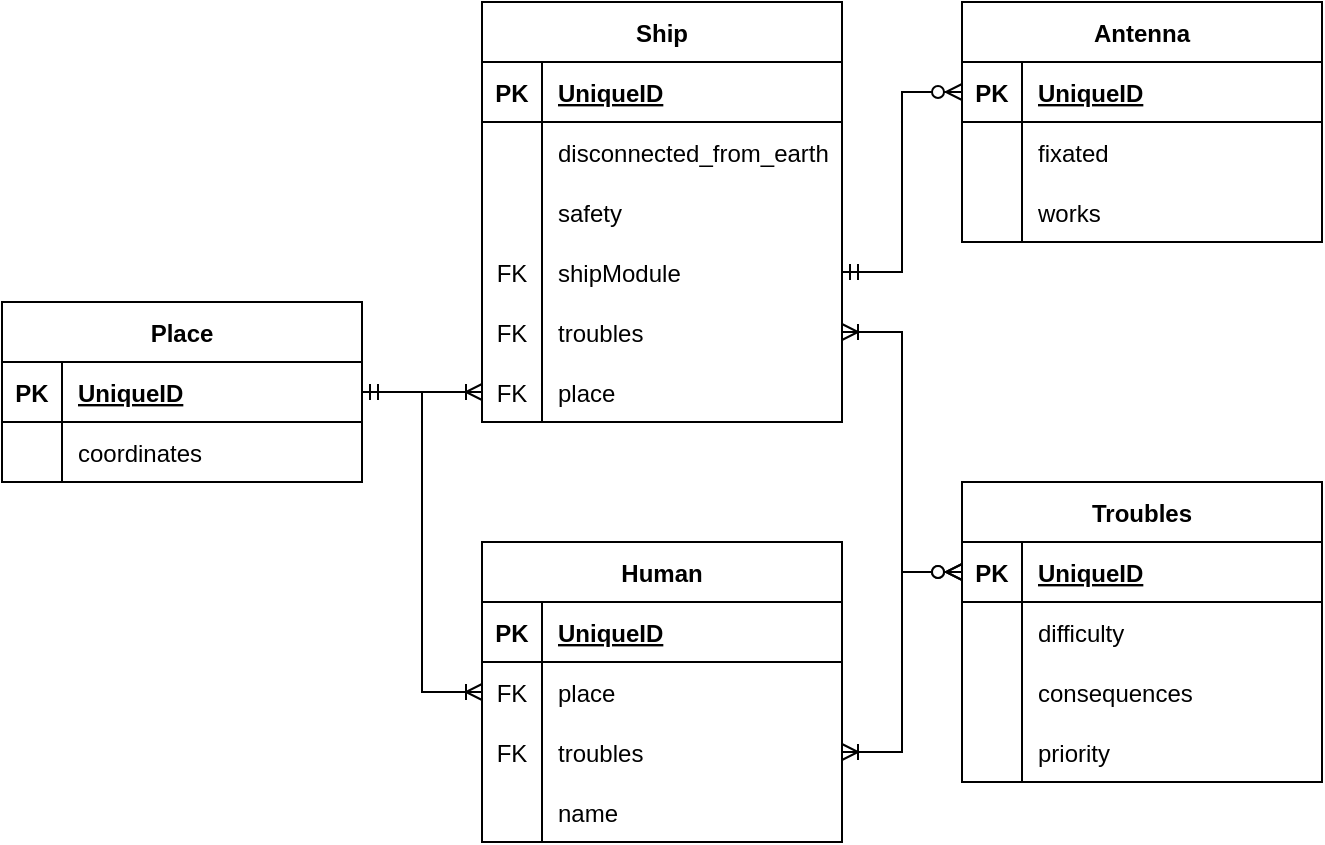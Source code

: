 <mxfile version="20.8.20" type="github">
  <diagram name="Page-1" id="JypgoLp4C-P_b7GqsAr2">
    <mxGraphModel dx="1502" dy="733" grid="1" gridSize="10" guides="1" tooltips="1" connect="1" arrows="1" fold="1" page="1" pageScale="1" pageWidth="850" pageHeight="1100" math="0" shadow="0">
      <root>
        <mxCell id="0" />
        <mxCell id="1" parent="0" />
        <mxCell id="T6KGZWdwxFa4N3fPn_pH-1" value="Ship" style="shape=table;startSize=30;container=1;collapsible=1;childLayout=tableLayout;fixedRows=1;rowLines=0;fontStyle=1;align=center;resizeLast=1;" parent="1" vertex="1">
          <mxGeometry x="250" y="10" width="180" height="210" as="geometry" />
        </mxCell>
        <mxCell id="T6KGZWdwxFa4N3fPn_pH-2" value="" style="shape=tableRow;horizontal=0;startSize=0;swimlaneHead=0;swimlaneBody=0;fillColor=none;collapsible=0;dropTarget=0;points=[[0,0.5],[1,0.5]];portConstraint=eastwest;top=0;left=0;right=0;bottom=1;" parent="T6KGZWdwxFa4N3fPn_pH-1" vertex="1">
          <mxGeometry y="30" width="180" height="30" as="geometry" />
        </mxCell>
        <mxCell id="T6KGZWdwxFa4N3fPn_pH-3" value="PK" style="shape=partialRectangle;connectable=0;fillColor=none;top=0;left=0;bottom=0;right=0;fontStyle=1;overflow=hidden;" parent="T6KGZWdwxFa4N3fPn_pH-2" vertex="1">
          <mxGeometry width="30" height="30" as="geometry">
            <mxRectangle width="30" height="30" as="alternateBounds" />
          </mxGeometry>
        </mxCell>
        <mxCell id="T6KGZWdwxFa4N3fPn_pH-4" value="UniqueID" style="shape=partialRectangle;connectable=0;fillColor=none;top=0;left=0;bottom=0;right=0;align=left;spacingLeft=6;fontStyle=5;overflow=hidden;" parent="T6KGZWdwxFa4N3fPn_pH-2" vertex="1">
          <mxGeometry x="30" width="150" height="30" as="geometry">
            <mxRectangle width="150" height="30" as="alternateBounds" />
          </mxGeometry>
        </mxCell>
        <mxCell id="T6KGZWdwxFa4N3fPn_pH-5" value="" style="shape=tableRow;horizontal=0;startSize=0;swimlaneHead=0;swimlaneBody=0;fillColor=none;collapsible=0;dropTarget=0;points=[[0,0.5],[1,0.5]];portConstraint=eastwest;top=0;left=0;right=0;bottom=0;" parent="T6KGZWdwxFa4N3fPn_pH-1" vertex="1">
          <mxGeometry y="60" width="180" height="30" as="geometry" />
        </mxCell>
        <mxCell id="T6KGZWdwxFa4N3fPn_pH-6" value="" style="shape=partialRectangle;connectable=0;fillColor=none;top=0;left=0;bottom=0;right=0;editable=1;overflow=hidden;" parent="T6KGZWdwxFa4N3fPn_pH-5" vertex="1">
          <mxGeometry width="30" height="30" as="geometry">
            <mxRectangle width="30" height="30" as="alternateBounds" />
          </mxGeometry>
        </mxCell>
        <mxCell id="T6KGZWdwxFa4N3fPn_pH-7" value="disconnected_from_earth" style="shape=partialRectangle;connectable=0;fillColor=none;top=0;left=0;bottom=0;right=0;align=left;spacingLeft=6;overflow=hidden;" parent="T6KGZWdwxFa4N3fPn_pH-5" vertex="1">
          <mxGeometry x="30" width="150" height="30" as="geometry">
            <mxRectangle width="150" height="30" as="alternateBounds" />
          </mxGeometry>
        </mxCell>
        <mxCell id="T6KGZWdwxFa4N3fPn_pH-8" value="" style="shape=tableRow;horizontal=0;startSize=0;swimlaneHead=0;swimlaneBody=0;fillColor=none;collapsible=0;dropTarget=0;points=[[0,0.5],[1,0.5]];portConstraint=eastwest;top=0;left=0;right=0;bottom=0;" parent="T6KGZWdwxFa4N3fPn_pH-1" vertex="1">
          <mxGeometry y="90" width="180" height="30" as="geometry" />
        </mxCell>
        <mxCell id="T6KGZWdwxFa4N3fPn_pH-9" value="" style="shape=partialRectangle;connectable=0;fillColor=none;top=0;left=0;bottom=0;right=0;editable=1;overflow=hidden;" parent="T6KGZWdwxFa4N3fPn_pH-8" vertex="1">
          <mxGeometry width="30" height="30" as="geometry">
            <mxRectangle width="30" height="30" as="alternateBounds" />
          </mxGeometry>
        </mxCell>
        <mxCell id="T6KGZWdwxFa4N3fPn_pH-10" value="safety" style="shape=partialRectangle;connectable=0;fillColor=none;top=0;left=0;bottom=0;right=0;align=left;spacingLeft=6;overflow=hidden;" parent="T6KGZWdwxFa4N3fPn_pH-8" vertex="1">
          <mxGeometry x="30" width="150" height="30" as="geometry">
            <mxRectangle width="150" height="30" as="alternateBounds" />
          </mxGeometry>
        </mxCell>
        <mxCell id="T6KGZWdwxFa4N3fPn_pH-11" value="" style="shape=tableRow;horizontal=0;startSize=0;swimlaneHead=0;swimlaneBody=0;fillColor=none;collapsible=0;dropTarget=0;points=[[0,0.5],[1,0.5]];portConstraint=eastwest;top=0;left=0;right=0;bottom=0;" parent="T6KGZWdwxFa4N3fPn_pH-1" vertex="1">
          <mxGeometry y="120" width="180" height="30" as="geometry" />
        </mxCell>
        <mxCell id="T6KGZWdwxFa4N3fPn_pH-12" value="FK" style="shape=partialRectangle;connectable=0;fillColor=none;top=0;left=0;bottom=0;right=0;editable=1;overflow=hidden;" parent="T6KGZWdwxFa4N3fPn_pH-11" vertex="1">
          <mxGeometry width="30" height="30" as="geometry">
            <mxRectangle width="30" height="30" as="alternateBounds" />
          </mxGeometry>
        </mxCell>
        <mxCell id="T6KGZWdwxFa4N3fPn_pH-13" value="shipModule" style="shape=partialRectangle;connectable=0;fillColor=none;top=0;left=0;bottom=0;right=0;align=left;spacingLeft=6;overflow=hidden;" parent="T6KGZWdwxFa4N3fPn_pH-11" vertex="1">
          <mxGeometry x="30" width="150" height="30" as="geometry">
            <mxRectangle width="150" height="30" as="alternateBounds" />
          </mxGeometry>
        </mxCell>
        <mxCell id="T6KGZWdwxFa4N3fPn_pH-63" style="shape=tableRow;horizontal=0;startSize=0;swimlaneHead=0;swimlaneBody=0;fillColor=none;collapsible=0;dropTarget=0;points=[[0,0.5],[1,0.5]];portConstraint=eastwest;top=0;left=0;right=0;bottom=0;" parent="T6KGZWdwxFa4N3fPn_pH-1" vertex="1">
          <mxGeometry y="150" width="180" height="30" as="geometry" />
        </mxCell>
        <mxCell id="T6KGZWdwxFa4N3fPn_pH-64" value="FK" style="shape=partialRectangle;connectable=0;fillColor=none;top=0;left=0;bottom=0;right=0;editable=1;overflow=hidden;" parent="T6KGZWdwxFa4N3fPn_pH-63" vertex="1">
          <mxGeometry width="30" height="30" as="geometry">
            <mxRectangle width="30" height="30" as="alternateBounds" />
          </mxGeometry>
        </mxCell>
        <mxCell id="T6KGZWdwxFa4N3fPn_pH-65" value="troubles" style="shape=partialRectangle;connectable=0;fillColor=none;top=0;left=0;bottom=0;right=0;align=left;spacingLeft=6;overflow=hidden;" parent="T6KGZWdwxFa4N3fPn_pH-63" vertex="1">
          <mxGeometry x="30" width="150" height="30" as="geometry">
            <mxRectangle width="150" height="30" as="alternateBounds" />
          </mxGeometry>
        </mxCell>
        <mxCell id="T6KGZWdwxFa4N3fPn_pH-60" style="shape=tableRow;horizontal=0;startSize=0;swimlaneHead=0;swimlaneBody=0;fillColor=none;collapsible=0;dropTarget=0;points=[[0,0.5],[1,0.5]];portConstraint=eastwest;top=0;left=0;right=0;bottom=0;" parent="T6KGZWdwxFa4N3fPn_pH-1" vertex="1">
          <mxGeometry y="180" width="180" height="30" as="geometry" />
        </mxCell>
        <mxCell id="T6KGZWdwxFa4N3fPn_pH-61" value="FK" style="shape=partialRectangle;connectable=0;fillColor=none;top=0;left=0;bottom=0;right=0;editable=1;overflow=hidden;" parent="T6KGZWdwxFa4N3fPn_pH-60" vertex="1">
          <mxGeometry width="30" height="30" as="geometry">
            <mxRectangle width="30" height="30" as="alternateBounds" />
          </mxGeometry>
        </mxCell>
        <mxCell id="T6KGZWdwxFa4N3fPn_pH-62" value="place" style="shape=partialRectangle;connectable=0;fillColor=none;top=0;left=0;bottom=0;right=0;align=left;spacingLeft=6;overflow=hidden;" parent="T6KGZWdwxFa4N3fPn_pH-60" vertex="1">
          <mxGeometry x="30" width="150" height="30" as="geometry">
            <mxRectangle width="150" height="30" as="alternateBounds" />
          </mxGeometry>
        </mxCell>
        <mxCell id="T6KGZWdwxFa4N3fPn_pH-14" value="Place" style="shape=table;startSize=30;container=1;collapsible=1;childLayout=tableLayout;fixedRows=1;rowLines=0;fontStyle=1;align=center;resizeLast=1;" parent="1" vertex="1">
          <mxGeometry x="10" y="160" width="180" height="90" as="geometry" />
        </mxCell>
        <mxCell id="T6KGZWdwxFa4N3fPn_pH-15" value="" style="shape=tableRow;horizontal=0;startSize=0;swimlaneHead=0;swimlaneBody=0;fillColor=none;collapsible=0;dropTarget=0;points=[[0,0.5],[1,0.5]];portConstraint=eastwest;top=0;left=0;right=0;bottom=1;" parent="T6KGZWdwxFa4N3fPn_pH-14" vertex="1">
          <mxGeometry y="30" width="180" height="30" as="geometry" />
        </mxCell>
        <mxCell id="T6KGZWdwxFa4N3fPn_pH-16" value="PK" style="shape=partialRectangle;connectable=0;fillColor=none;top=0;left=0;bottom=0;right=0;fontStyle=1;overflow=hidden;" parent="T6KGZWdwxFa4N3fPn_pH-15" vertex="1">
          <mxGeometry width="30" height="30" as="geometry">
            <mxRectangle width="30" height="30" as="alternateBounds" />
          </mxGeometry>
        </mxCell>
        <mxCell id="T6KGZWdwxFa4N3fPn_pH-17" value="UniqueID" style="shape=partialRectangle;connectable=0;fillColor=none;top=0;left=0;bottom=0;right=0;align=left;spacingLeft=6;fontStyle=5;overflow=hidden;" parent="T6KGZWdwxFa4N3fPn_pH-15" vertex="1">
          <mxGeometry x="30" width="150" height="30" as="geometry">
            <mxRectangle width="150" height="30" as="alternateBounds" />
          </mxGeometry>
        </mxCell>
        <mxCell id="T6KGZWdwxFa4N3fPn_pH-18" value="" style="shape=tableRow;horizontal=0;startSize=0;swimlaneHead=0;swimlaneBody=0;fillColor=none;collapsible=0;dropTarget=0;points=[[0,0.5],[1,0.5]];portConstraint=eastwest;top=0;left=0;right=0;bottom=0;" parent="T6KGZWdwxFa4N3fPn_pH-14" vertex="1">
          <mxGeometry y="60" width="180" height="30" as="geometry" />
        </mxCell>
        <mxCell id="T6KGZWdwxFa4N3fPn_pH-19" value="" style="shape=partialRectangle;connectable=0;fillColor=none;top=0;left=0;bottom=0;right=0;editable=1;overflow=hidden;" parent="T6KGZWdwxFa4N3fPn_pH-18" vertex="1">
          <mxGeometry width="30" height="30" as="geometry">
            <mxRectangle width="30" height="30" as="alternateBounds" />
          </mxGeometry>
        </mxCell>
        <mxCell id="T6KGZWdwxFa4N3fPn_pH-20" value="coordinates" style="shape=partialRectangle;connectable=0;fillColor=none;top=0;left=0;bottom=0;right=0;align=left;spacingLeft=6;overflow=hidden;" parent="T6KGZWdwxFa4N3fPn_pH-18" vertex="1">
          <mxGeometry x="30" width="150" height="30" as="geometry">
            <mxRectangle width="150" height="30" as="alternateBounds" />
          </mxGeometry>
        </mxCell>
        <mxCell id="T6KGZWdwxFa4N3fPn_pH-27" value="Human" style="shape=table;startSize=30;container=1;collapsible=1;childLayout=tableLayout;fixedRows=1;rowLines=0;fontStyle=1;align=center;resizeLast=1;" parent="1" vertex="1">
          <mxGeometry x="250" y="280" width="180" height="150" as="geometry" />
        </mxCell>
        <mxCell id="T6KGZWdwxFa4N3fPn_pH-28" value="" style="shape=tableRow;horizontal=0;startSize=0;swimlaneHead=0;swimlaneBody=0;fillColor=none;collapsible=0;dropTarget=0;points=[[0,0.5],[1,0.5]];portConstraint=eastwest;top=0;left=0;right=0;bottom=1;" parent="T6KGZWdwxFa4N3fPn_pH-27" vertex="1">
          <mxGeometry y="30" width="180" height="30" as="geometry" />
        </mxCell>
        <mxCell id="T6KGZWdwxFa4N3fPn_pH-29" value="PK" style="shape=partialRectangle;connectable=0;fillColor=none;top=0;left=0;bottom=0;right=0;fontStyle=1;overflow=hidden;" parent="T6KGZWdwxFa4N3fPn_pH-28" vertex="1">
          <mxGeometry width="30" height="30" as="geometry">
            <mxRectangle width="30" height="30" as="alternateBounds" />
          </mxGeometry>
        </mxCell>
        <mxCell id="T6KGZWdwxFa4N3fPn_pH-30" value="UniqueID" style="shape=partialRectangle;connectable=0;fillColor=none;top=0;left=0;bottom=0;right=0;align=left;spacingLeft=6;fontStyle=5;overflow=hidden;" parent="T6KGZWdwxFa4N3fPn_pH-28" vertex="1">
          <mxGeometry x="30" width="150" height="30" as="geometry">
            <mxRectangle width="150" height="30" as="alternateBounds" />
          </mxGeometry>
        </mxCell>
        <mxCell id="T6KGZWdwxFa4N3fPn_pH-31" value="" style="shape=tableRow;horizontal=0;startSize=0;swimlaneHead=0;swimlaneBody=0;fillColor=none;collapsible=0;dropTarget=0;points=[[0,0.5],[1,0.5]];portConstraint=eastwest;top=0;left=0;right=0;bottom=0;" parent="T6KGZWdwxFa4N3fPn_pH-27" vertex="1">
          <mxGeometry y="60" width="180" height="30" as="geometry" />
        </mxCell>
        <mxCell id="T6KGZWdwxFa4N3fPn_pH-32" value="FK" style="shape=partialRectangle;connectable=0;fillColor=none;top=0;left=0;bottom=0;right=0;editable=1;overflow=hidden;" parent="T6KGZWdwxFa4N3fPn_pH-31" vertex="1">
          <mxGeometry width="30" height="30" as="geometry">
            <mxRectangle width="30" height="30" as="alternateBounds" />
          </mxGeometry>
        </mxCell>
        <mxCell id="T6KGZWdwxFa4N3fPn_pH-33" value="place" style="shape=partialRectangle;connectable=0;fillColor=none;top=0;left=0;bottom=0;right=0;align=left;spacingLeft=6;overflow=hidden;" parent="T6KGZWdwxFa4N3fPn_pH-31" vertex="1">
          <mxGeometry x="30" width="150" height="30" as="geometry">
            <mxRectangle width="150" height="30" as="alternateBounds" />
          </mxGeometry>
        </mxCell>
        <mxCell id="T6KGZWdwxFa4N3fPn_pH-34" value="" style="shape=tableRow;horizontal=0;startSize=0;swimlaneHead=0;swimlaneBody=0;fillColor=none;collapsible=0;dropTarget=0;points=[[0,0.5],[1,0.5]];portConstraint=eastwest;top=0;left=0;right=0;bottom=0;" parent="T6KGZWdwxFa4N3fPn_pH-27" vertex="1">
          <mxGeometry y="90" width="180" height="30" as="geometry" />
        </mxCell>
        <mxCell id="T6KGZWdwxFa4N3fPn_pH-35" value="FK" style="shape=partialRectangle;connectable=0;fillColor=none;top=0;left=0;bottom=0;right=0;editable=1;overflow=hidden;" parent="T6KGZWdwxFa4N3fPn_pH-34" vertex="1">
          <mxGeometry width="30" height="30" as="geometry">
            <mxRectangle width="30" height="30" as="alternateBounds" />
          </mxGeometry>
        </mxCell>
        <mxCell id="T6KGZWdwxFa4N3fPn_pH-36" value="troubles" style="shape=partialRectangle;connectable=0;fillColor=none;top=0;left=0;bottom=0;right=0;align=left;spacingLeft=6;overflow=hidden;" parent="T6KGZWdwxFa4N3fPn_pH-34" vertex="1">
          <mxGeometry x="30" width="150" height="30" as="geometry">
            <mxRectangle width="150" height="30" as="alternateBounds" />
          </mxGeometry>
        </mxCell>
        <mxCell id="T6KGZWdwxFa4N3fPn_pH-37" value="" style="shape=tableRow;horizontal=0;startSize=0;swimlaneHead=0;swimlaneBody=0;fillColor=none;collapsible=0;dropTarget=0;points=[[0,0.5],[1,0.5]];portConstraint=eastwest;top=0;left=0;right=0;bottom=0;" parent="T6KGZWdwxFa4N3fPn_pH-27" vertex="1">
          <mxGeometry y="120" width="180" height="30" as="geometry" />
        </mxCell>
        <mxCell id="T6KGZWdwxFa4N3fPn_pH-38" value="" style="shape=partialRectangle;connectable=0;fillColor=none;top=0;left=0;bottom=0;right=0;editable=1;overflow=hidden;" parent="T6KGZWdwxFa4N3fPn_pH-37" vertex="1">
          <mxGeometry width="30" height="30" as="geometry">
            <mxRectangle width="30" height="30" as="alternateBounds" />
          </mxGeometry>
        </mxCell>
        <mxCell id="T6KGZWdwxFa4N3fPn_pH-39" value="name" style="shape=partialRectangle;connectable=0;fillColor=none;top=0;left=0;bottom=0;right=0;align=left;spacingLeft=6;overflow=hidden;" parent="T6KGZWdwxFa4N3fPn_pH-37" vertex="1">
          <mxGeometry x="30" width="150" height="30" as="geometry">
            <mxRectangle width="150" height="30" as="alternateBounds" />
          </mxGeometry>
        </mxCell>
        <mxCell id="T6KGZWdwxFa4N3fPn_pH-40" value="Troubles" style="shape=table;startSize=30;container=1;collapsible=1;childLayout=tableLayout;fixedRows=1;rowLines=0;fontStyle=1;align=center;resizeLast=1;" parent="1" vertex="1">
          <mxGeometry x="490" y="250" width="180" height="150" as="geometry" />
        </mxCell>
        <mxCell id="T6KGZWdwxFa4N3fPn_pH-41" value="" style="shape=tableRow;horizontal=0;startSize=0;swimlaneHead=0;swimlaneBody=0;fillColor=none;collapsible=0;dropTarget=0;points=[[0,0.5],[1,0.5]];portConstraint=eastwest;top=0;left=0;right=0;bottom=1;" parent="T6KGZWdwxFa4N3fPn_pH-40" vertex="1">
          <mxGeometry y="30" width="180" height="30" as="geometry" />
        </mxCell>
        <mxCell id="T6KGZWdwxFa4N3fPn_pH-42" value="PK" style="shape=partialRectangle;connectable=0;fillColor=none;top=0;left=0;bottom=0;right=0;fontStyle=1;overflow=hidden;" parent="T6KGZWdwxFa4N3fPn_pH-41" vertex="1">
          <mxGeometry width="30" height="30" as="geometry">
            <mxRectangle width="30" height="30" as="alternateBounds" />
          </mxGeometry>
        </mxCell>
        <mxCell id="T6KGZWdwxFa4N3fPn_pH-43" value="UniqueID" style="shape=partialRectangle;connectable=0;fillColor=none;top=0;left=0;bottom=0;right=0;align=left;spacingLeft=6;fontStyle=5;overflow=hidden;" parent="T6KGZWdwxFa4N3fPn_pH-41" vertex="1">
          <mxGeometry x="30" width="150" height="30" as="geometry">
            <mxRectangle width="150" height="30" as="alternateBounds" />
          </mxGeometry>
        </mxCell>
        <mxCell id="T6KGZWdwxFa4N3fPn_pH-44" value="" style="shape=tableRow;horizontal=0;startSize=0;swimlaneHead=0;swimlaneBody=0;fillColor=none;collapsible=0;dropTarget=0;points=[[0,0.5],[1,0.5]];portConstraint=eastwest;top=0;left=0;right=0;bottom=0;" parent="T6KGZWdwxFa4N3fPn_pH-40" vertex="1">
          <mxGeometry y="60" width="180" height="30" as="geometry" />
        </mxCell>
        <mxCell id="T6KGZWdwxFa4N3fPn_pH-45" value="" style="shape=partialRectangle;connectable=0;fillColor=none;top=0;left=0;bottom=0;right=0;editable=1;overflow=hidden;" parent="T6KGZWdwxFa4N3fPn_pH-44" vertex="1">
          <mxGeometry width="30" height="30" as="geometry">
            <mxRectangle width="30" height="30" as="alternateBounds" />
          </mxGeometry>
        </mxCell>
        <mxCell id="T6KGZWdwxFa4N3fPn_pH-46" value="difficulty" style="shape=partialRectangle;connectable=0;fillColor=none;top=0;left=0;bottom=0;right=0;align=left;spacingLeft=6;overflow=hidden;" parent="T6KGZWdwxFa4N3fPn_pH-44" vertex="1">
          <mxGeometry x="30" width="150" height="30" as="geometry">
            <mxRectangle width="150" height="30" as="alternateBounds" />
          </mxGeometry>
        </mxCell>
        <mxCell id="T6KGZWdwxFa4N3fPn_pH-47" value="" style="shape=tableRow;horizontal=0;startSize=0;swimlaneHead=0;swimlaneBody=0;fillColor=none;collapsible=0;dropTarget=0;points=[[0,0.5],[1,0.5]];portConstraint=eastwest;top=0;left=0;right=0;bottom=0;" parent="T6KGZWdwxFa4N3fPn_pH-40" vertex="1">
          <mxGeometry y="90" width="180" height="30" as="geometry" />
        </mxCell>
        <mxCell id="T6KGZWdwxFa4N3fPn_pH-48" value="" style="shape=partialRectangle;connectable=0;fillColor=none;top=0;left=0;bottom=0;right=0;editable=1;overflow=hidden;" parent="T6KGZWdwxFa4N3fPn_pH-47" vertex="1">
          <mxGeometry width="30" height="30" as="geometry">
            <mxRectangle width="30" height="30" as="alternateBounds" />
          </mxGeometry>
        </mxCell>
        <mxCell id="T6KGZWdwxFa4N3fPn_pH-49" value="consequences" style="shape=partialRectangle;connectable=0;fillColor=none;top=0;left=0;bottom=0;right=0;align=left;spacingLeft=6;overflow=hidden;" parent="T6KGZWdwxFa4N3fPn_pH-47" vertex="1">
          <mxGeometry x="30" width="150" height="30" as="geometry">
            <mxRectangle width="150" height="30" as="alternateBounds" />
          </mxGeometry>
        </mxCell>
        <mxCell id="T6KGZWdwxFa4N3fPn_pH-50" value="" style="shape=tableRow;horizontal=0;startSize=0;swimlaneHead=0;swimlaneBody=0;fillColor=none;collapsible=0;dropTarget=0;points=[[0,0.5],[1,0.5]];portConstraint=eastwest;top=0;left=0;right=0;bottom=0;" parent="T6KGZWdwxFa4N3fPn_pH-40" vertex="1">
          <mxGeometry y="120" width="180" height="30" as="geometry" />
        </mxCell>
        <mxCell id="T6KGZWdwxFa4N3fPn_pH-51" value="" style="shape=partialRectangle;connectable=0;fillColor=none;top=0;left=0;bottom=0;right=0;editable=1;overflow=hidden;" parent="T6KGZWdwxFa4N3fPn_pH-50" vertex="1">
          <mxGeometry width="30" height="30" as="geometry">
            <mxRectangle width="30" height="30" as="alternateBounds" />
          </mxGeometry>
        </mxCell>
        <mxCell id="T6KGZWdwxFa4N3fPn_pH-52" value="priority" style="shape=partialRectangle;connectable=0;fillColor=none;top=0;left=0;bottom=0;right=0;align=left;spacingLeft=6;overflow=hidden;" parent="T6KGZWdwxFa4N3fPn_pH-50" vertex="1">
          <mxGeometry x="30" width="150" height="30" as="geometry">
            <mxRectangle width="150" height="30" as="alternateBounds" />
          </mxGeometry>
        </mxCell>
        <mxCell id="T6KGZWdwxFa4N3fPn_pH-55" value="" style="edgeStyle=entityRelationEdgeStyle;fontSize=12;html=1;endArrow=ERoneToMany;startArrow=ERzeroToMany;rounded=0;exitX=0;exitY=0.5;exitDx=0;exitDy=0;entryX=1;entryY=0.5;entryDx=0;entryDy=0;" parent="1" source="T6KGZWdwxFa4N3fPn_pH-41" target="T6KGZWdwxFa4N3fPn_pH-34" edge="1">
          <mxGeometry width="100" height="100" relative="1" as="geometry">
            <mxPoint x="510" y="610" as="sourcePoint" />
            <mxPoint x="610" y="510" as="targetPoint" />
          </mxGeometry>
        </mxCell>
        <mxCell id="T6KGZWdwxFa4N3fPn_pH-56" value="" style="edgeStyle=entityRelationEdgeStyle;fontSize=12;html=1;endArrow=ERoneToMany;startArrow=ERmandOne;rounded=0;exitX=1;exitY=0.5;exitDx=0;exitDy=0;entryX=0;entryY=0.5;entryDx=0;entryDy=0;" parent="1" source="T6KGZWdwxFa4N3fPn_pH-15" target="T6KGZWdwxFa4N3fPn_pH-31" edge="1">
          <mxGeometry width="100" height="100" relative="1" as="geometry">
            <mxPoint x="40" y="405" as="sourcePoint" />
            <mxPoint x="140" y="305" as="targetPoint" />
          </mxGeometry>
        </mxCell>
        <mxCell id="T6KGZWdwxFa4N3fPn_pH-57" value="" style="edgeStyle=entityRelationEdgeStyle;fontSize=12;html=1;endArrow=ERoneToMany;startArrow=ERmandOne;rounded=0;exitX=1;exitY=0.5;exitDx=0;exitDy=0;entryX=0;entryY=0.5;entryDx=0;entryDy=0;" parent="1" source="T6KGZWdwxFa4N3fPn_pH-15" target="T6KGZWdwxFa4N3fPn_pH-60" edge="1">
          <mxGeometry width="100" height="100" relative="1" as="geometry">
            <mxPoint x="220" y="205" as="sourcePoint" />
            <mxPoint x="330" y="365" as="targetPoint" />
          </mxGeometry>
        </mxCell>
        <mxCell id="T6KGZWdwxFa4N3fPn_pH-66" value="" style="edgeStyle=entityRelationEdgeStyle;fontSize=12;html=1;endArrow=ERoneToMany;startArrow=ERzeroToMany;rounded=0;exitX=0;exitY=0.5;exitDx=0;exitDy=0;" parent="1" source="T6KGZWdwxFa4N3fPn_pH-41" target="T6KGZWdwxFa4N3fPn_pH-63" edge="1">
          <mxGeometry width="100" height="100" relative="1" as="geometry">
            <mxPoint x="630" y="105" as="sourcePoint" />
            <mxPoint x="530" y="165" as="targetPoint" />
          </mxGeometry>
        </mxCell>
        <mxCell id="t437zhycmHdJV6dptgak-1" value="Antenna" style="shape=table;startSize=30;container=1;collapsible=1;childLayout=tableLayout;fixedRows=1;rowLines=0;fontStyle=1;align=center;resizeLast=1;" vertex="1" parent="1">
          <mxGeometry x="490" y="10" width="180" height="120" as="geometry" />
        </mxCell>
        <mxCell id="t437zhycmHdJV6dptgak-2" value="" style="shape=tableRow;horizontal=0;startSize=0;swimlaneHead=0;swimlaneBody=0;fillColor=none;collapsible=0;dropTarget=0;points=[[0,0.5],[1,0.5]];portConstraint=eastwest;top=0;left=0;right=0;bottom=1;" vertex="1" parent="t437zhycmHdJV6dptgak-1">
          <mxGeometry y="30" width="180" height="30" as="geometry" />
        </mxCell>
        <mxCell id="t437zhycmHdJV6dptgak-3" value="PK" style="shape=partialRectangle;connectable=0;fillColor=none;top=0;left=0;bottom=0;right=0;fontStyle=1;overflow=hidden;" vertex="1" parent="t437zhycmHdJV6dptgak-2">
          <mxGeometry width="30" height="30" as="geometry">
            <mxRectangle width="30" height="30" as="alternateBounds" />
          </mxGeometry>
        </mxCell>
        <mxCell id="t437zhycmHdJV6dptgak-4" value="UniqueID" style="shape=partialRectangle;connectable=0;fillColor=none;top=0;left=0;bottom=0;right=0;align=left;spacingLeft=6;fontStyle=5;overflow=hidden;" vertex="1" parent="t437zhycmHdJV6dptgak-2">
          <mxGeometry x="30" width="150" height="30" as="geometry">
            <mxRectangle width="150" height="30" as="alternateBounds" />
          </mxGeometry>
        </mxCell>
        <mxCell id="t437zhycmHdJV6dptgak-5" value="" style="shape=tableRow;horizontal=0;startSize=0;swimlaneHead=0;swimlaneBody=0;fillColor=none;collapsible=0;dropTarget=0;points=[[0,0.5],[1,0.5]];portConstraint=eastwest;top=0;left=0;right=0;bottom=0;" vertex="1" parent="t437zhycmHdJV6dptgak-1">
          <mxGeometry y="60" width="180" height="30" as="geometry" />
        </mxCell>
        <mxCell id="t437zhycmHdJV6dptgak-6" value="" style="shape=partialRectangle;connectable=0;fillColor=none;top=0;left=0;bottom=0;right=0;editable=1;overflow=hidden;" vertex="1" parent="t437zhycmHdJV6dptgak-5">
          <mxGeometry width="30" height="30" as="geometry">
            <mxRectangle width="30" height="30" as="alternateBounds" />
          </mxGeometry>
        </mxCell>
        <mxCell id="t437zhycmHdJV6dptgak-7" value="fixated" style="shape=partialRectangle;connectable=0;fillColor=none;top=0;left=0;bottom=0;right=0;align=left;spacingLeft=6;overflow=hidden;" vertex="1" parent="t437zhycmHdJV6dptgak-5">
          <mxGeometry x="30" width="150" height="30" as="geometry">
            <mxRectangle width="150" height="30" as="alternateBounds" />
          </mxGeometry>
        </mxCell>
        <mxCell id="t437zhycmHdJV6dptgak-8" value="" style="shape=tableRow;horizontal=0;startSize=0;swimlaneHead=0;swimlaneBody=0;fillColor=none;collapsible=0;dropTarget=0;points=[[0,0.5],[1,0.5]];portConstraint=eastwest;top=0;left=0;right=0;bottom=0;" vertex="1" parent="t437zhycmHdJV6dptgak-1">
          <mxGeometry y="90" width="180" height="30" as="geometry" />
        </mxCell>
        <mxCell id="t437zhycmHdJV6dptgak-9" value="" style="shape=partialRectangle;connectable=0;fillColor=none;top=0;left=0;bottom=0;right=0;editable=1;overflow=hidden;" vertex="1" parent="t437zhycmHdJV6dptgak-8">
          <mxGeometry width="30" height="30" as="geometry">
            <mxRectangle width="30" height="30" as="alternateBounds" />
          </mxGeometry>
        </mxCell>
        <mxCell id="t437zhycmHdJV6dptgak-10" value="works" style="shape=partialRectangle;connectable=0;fillColor=none;top=0;left=0;bottom=0;right=0;align=left;spacingLeft=6;overflow=hidden;" vertex="1" parent="t437zhycmHdJV6dptgak-8">
          <mxGeometry x="30" width="150" height="30" as="geometry">
            <mxRectangle width="150" height="30" as="alternateBounds" />
          </mxGeometry>
        </mxCell>
        <mxCell id="t437zhycmHdJV6dptgak-14" value="" style="edgeStyle=entityRelationEdgeStyle;fontSize=12;html=1;endArrow=ERzeroToMany;startArrow=ERmandOne;rounded=0;exitX=1;exitY=0.5;exitDx=0;exitDy=0;entryX=0;entryY=0.5;entryDx=0;entryDy=0;" edge="1" parent="1" source="T6KGZWdwxFa4N3fPn_pH-11" target="t437zhycmHdJV6dptgak-2">
          <mxGeometry width="100" height="100" relative="1" as="geometry">
            <mxPoint x="760" y="190" as="sourcePoint" />
            <mxPoint x="660" y="170" as="targetPoint" />
          </mxGeometry>
        </mxCell>
      </root>
    </mxGraphModel>
  </diagram>
</mxfile>
